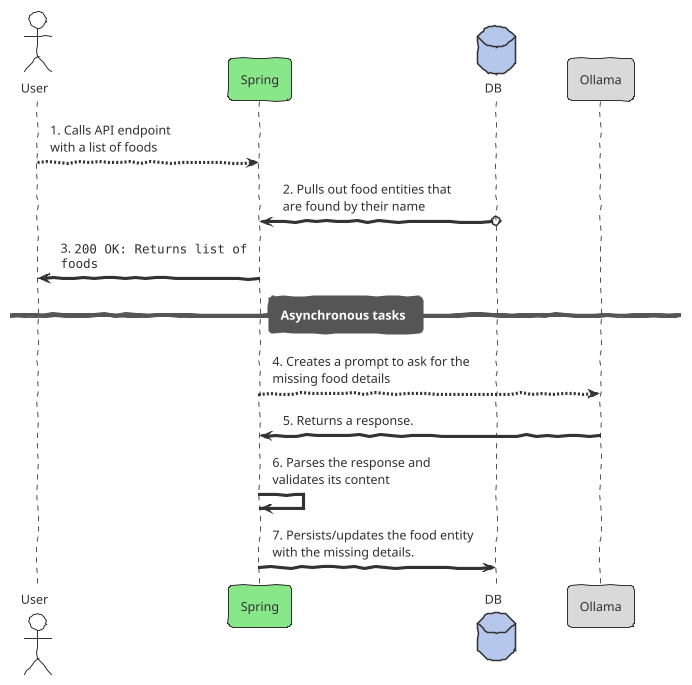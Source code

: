 @startuml
!theme sketchy-outline
skinparam maxMessageSize 200
skinparam backgroundColor #White

actor User as U
participant Spring as S #88E788
database DB #B5C7EB
participant Ollama as O #D9D9D9

U --> S : 1. Calls API endpoint\nwith a list of foods
S <-o DB : 2. Pulls out food entities that\nare found by their name
S -> U : 3. ""200 OK: Returns list of foods""
== Asynchronous tasks ==
S --> O : 4. Creates a prompt to ask for the missing food details
O -> S : 5. Returns a response.
S -> S : 6. Parses the response and validates its content
S -> DB : 7. Persists/updates the food entity with the missing details.

@enduml